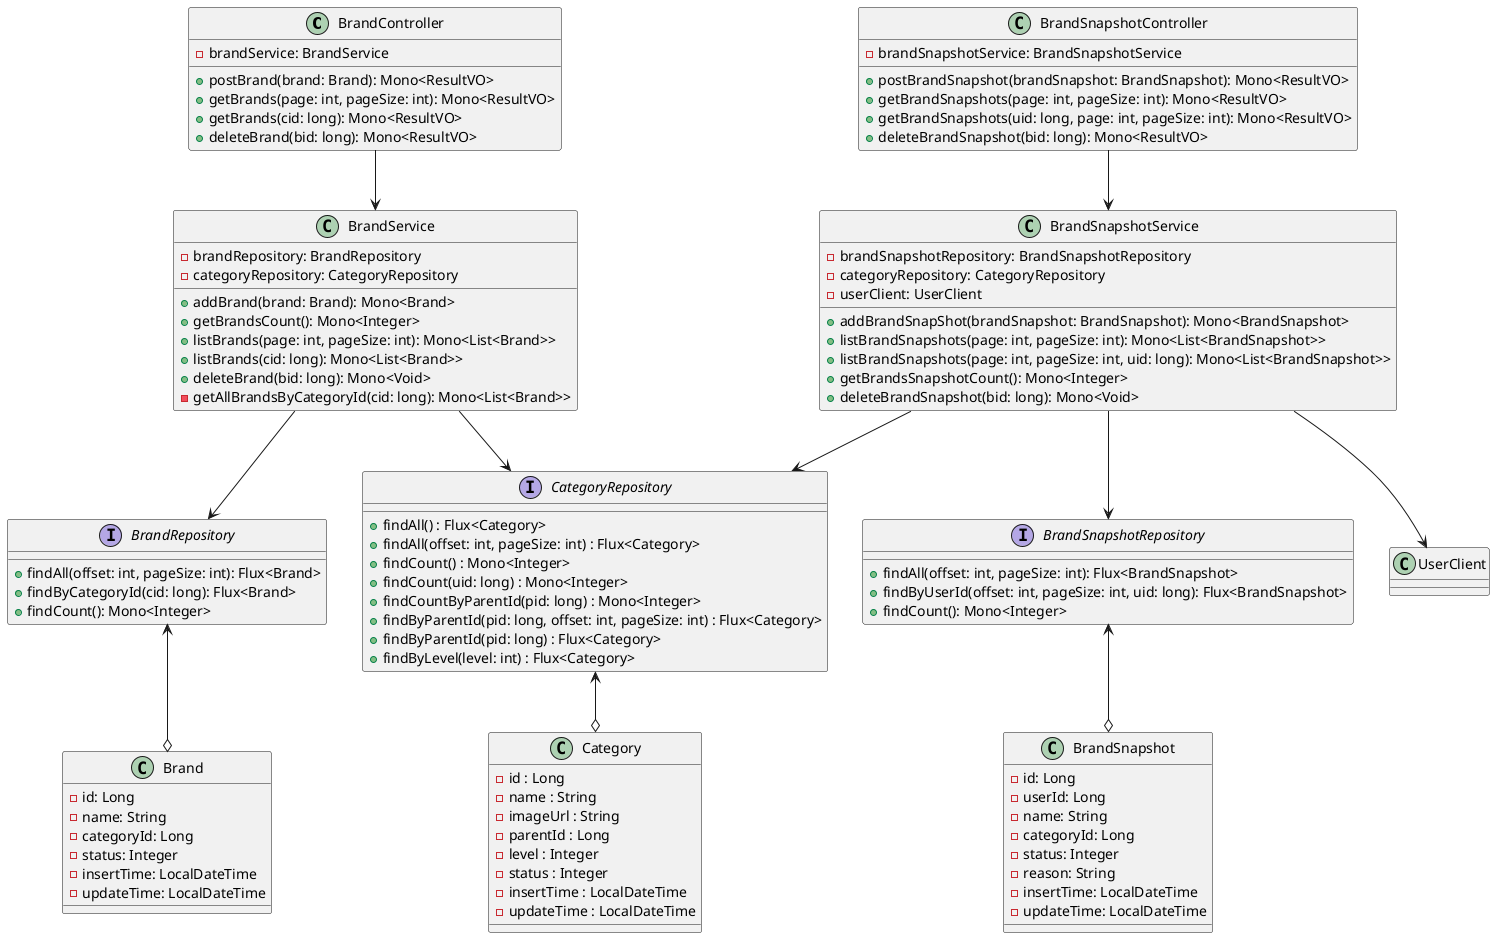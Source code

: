 @startuml

class BrandController {
    - brandService: BrandService
    + postBrand(brand: Brand): Mono<ResultVO>
    + getBrands(page: int, pageSize: int): Mono<ResultVO>
    + getBrands(cid: long): Mono<ResultVO>
    + deleteBrand(bid: long): Mono<ResultVO>
}

class BrandSnapshotController {
    - brandSnapshotService: BrandSnapshotService
    + postBrandSnapshot(brandSnapshot: BrandSnapshot): Mono<ResultVO>
    + getBrandSnapshots(page: int, pageSize: int): Mono<ResultVO>
    + getBrandSnapshots(uid: long, page: int, pageSize: int): Mono<ResultVO>
    + deleteBrandSnapshot(bid: long): Mono<ResultVO>
}

class Brand {
    - id: Long
    - name: String
    - categoryId: Long
    - status: Integer
    - insertTime: LocalDateTime
    - updateTime: LocalDateTime
}

class BrandSnapshot {
    - id: Long
    - userId: Long
    - name: String
    - categoryId: Long
    - status: Integer
    - reason: String
    - insertTime: LocalDateTime
    - updateTime: LocalDateTime
}

class Category {
    - id : Long
    - name : String
    - imageUrl : String
    - parentId : Long
    - level : Integer
    - status : Integer
    - insertTime : LocalDateTime
    - updateTime : LocalDateTime
}


interface BrandRepository {
    + findAll(offset: int, pageSize: int): Flux<Brand>
    + findByCategoryId(cid: long): Flux<Brand>
    + findCount(): Mono<Integer>
}

interface BrandSnapshotRepository {
    + findAll(offset: int, pageSize: int): Flux<BrandSnapshot>
    + findByUserId(offset: int, pageSize: int, uid: long): Flux<BrandSnapshot>
    + findCount(): Mono<Integer>
}

interface CategoryRepository {
    + findAll() : Flux<Category>
    + findAll(offset: int, pageSize: int) : Flux<Category>
    + findCount() : Mono<Integer>
    + findCount(uid: long) : Mono<Integer>
    + findCountByParentId(pid: long) : Mono<Integer>
    + findByParentId(pid: long, offset: int, pageSize: int) : Flux<Category>
    + findByParentId(pid: long) : Flux<Category>
    + findByLevel(level: int) : Flux<Category>
}

class BrandService {
    - brandRepository: BrandRepository
    - categoryRepository: CategoryRepository
    + addBrand(brand: Brand): Mono<Brand>
    + getBrandsCount(): Mono<Integer>
    + listBrands(page: int, pageSize: int): Mono<List<Brand>>
    + listBrands(cid: long): Mono<List<Brand>>
    + deleteBrand(bid: long): Mono<Void>
    - getAllBrandsByCategoryId(cid: long): Mono<List<Brand>>
}

class BrandSnapshotService {
    - brandSnapshotRepository: BrandSnapshotRepository
    - categoryRepository: CategoryRepository
    - userClient: UserClient
    + addBrandSnapShot(brandSnapshot: BrandSnapshot): Mono<BrandSnapshot>
    + listBrandSnapshots(page: int, pageSize: int): Mono<List<BrandSnapshot>>
    + listBrandSnapshots(page: int, pageSize: int, uid: long): Mono<List<BrandSnapshot>>
    + getBrandsSnapshotCount(): Mono<Integer>
    + deleteBrandSnapshot(bid: long): Mono<Void>
}

BrandController --> BrandService
BrandSnapshotController --> BrandSnapshotService
BrandService --> BrandRepository
BrandService --> CategoryRepository
BrandSnapshotService --> BrandSnapshotRepository
BrandSnapshotService --> CategoryRepository
BrandSnapshotService --> UserClient
BrandRepository <--o Brand
BrandSnapshotRepository <--o BrandSnapshot
CategoryRepository <--o Category

@enduml
